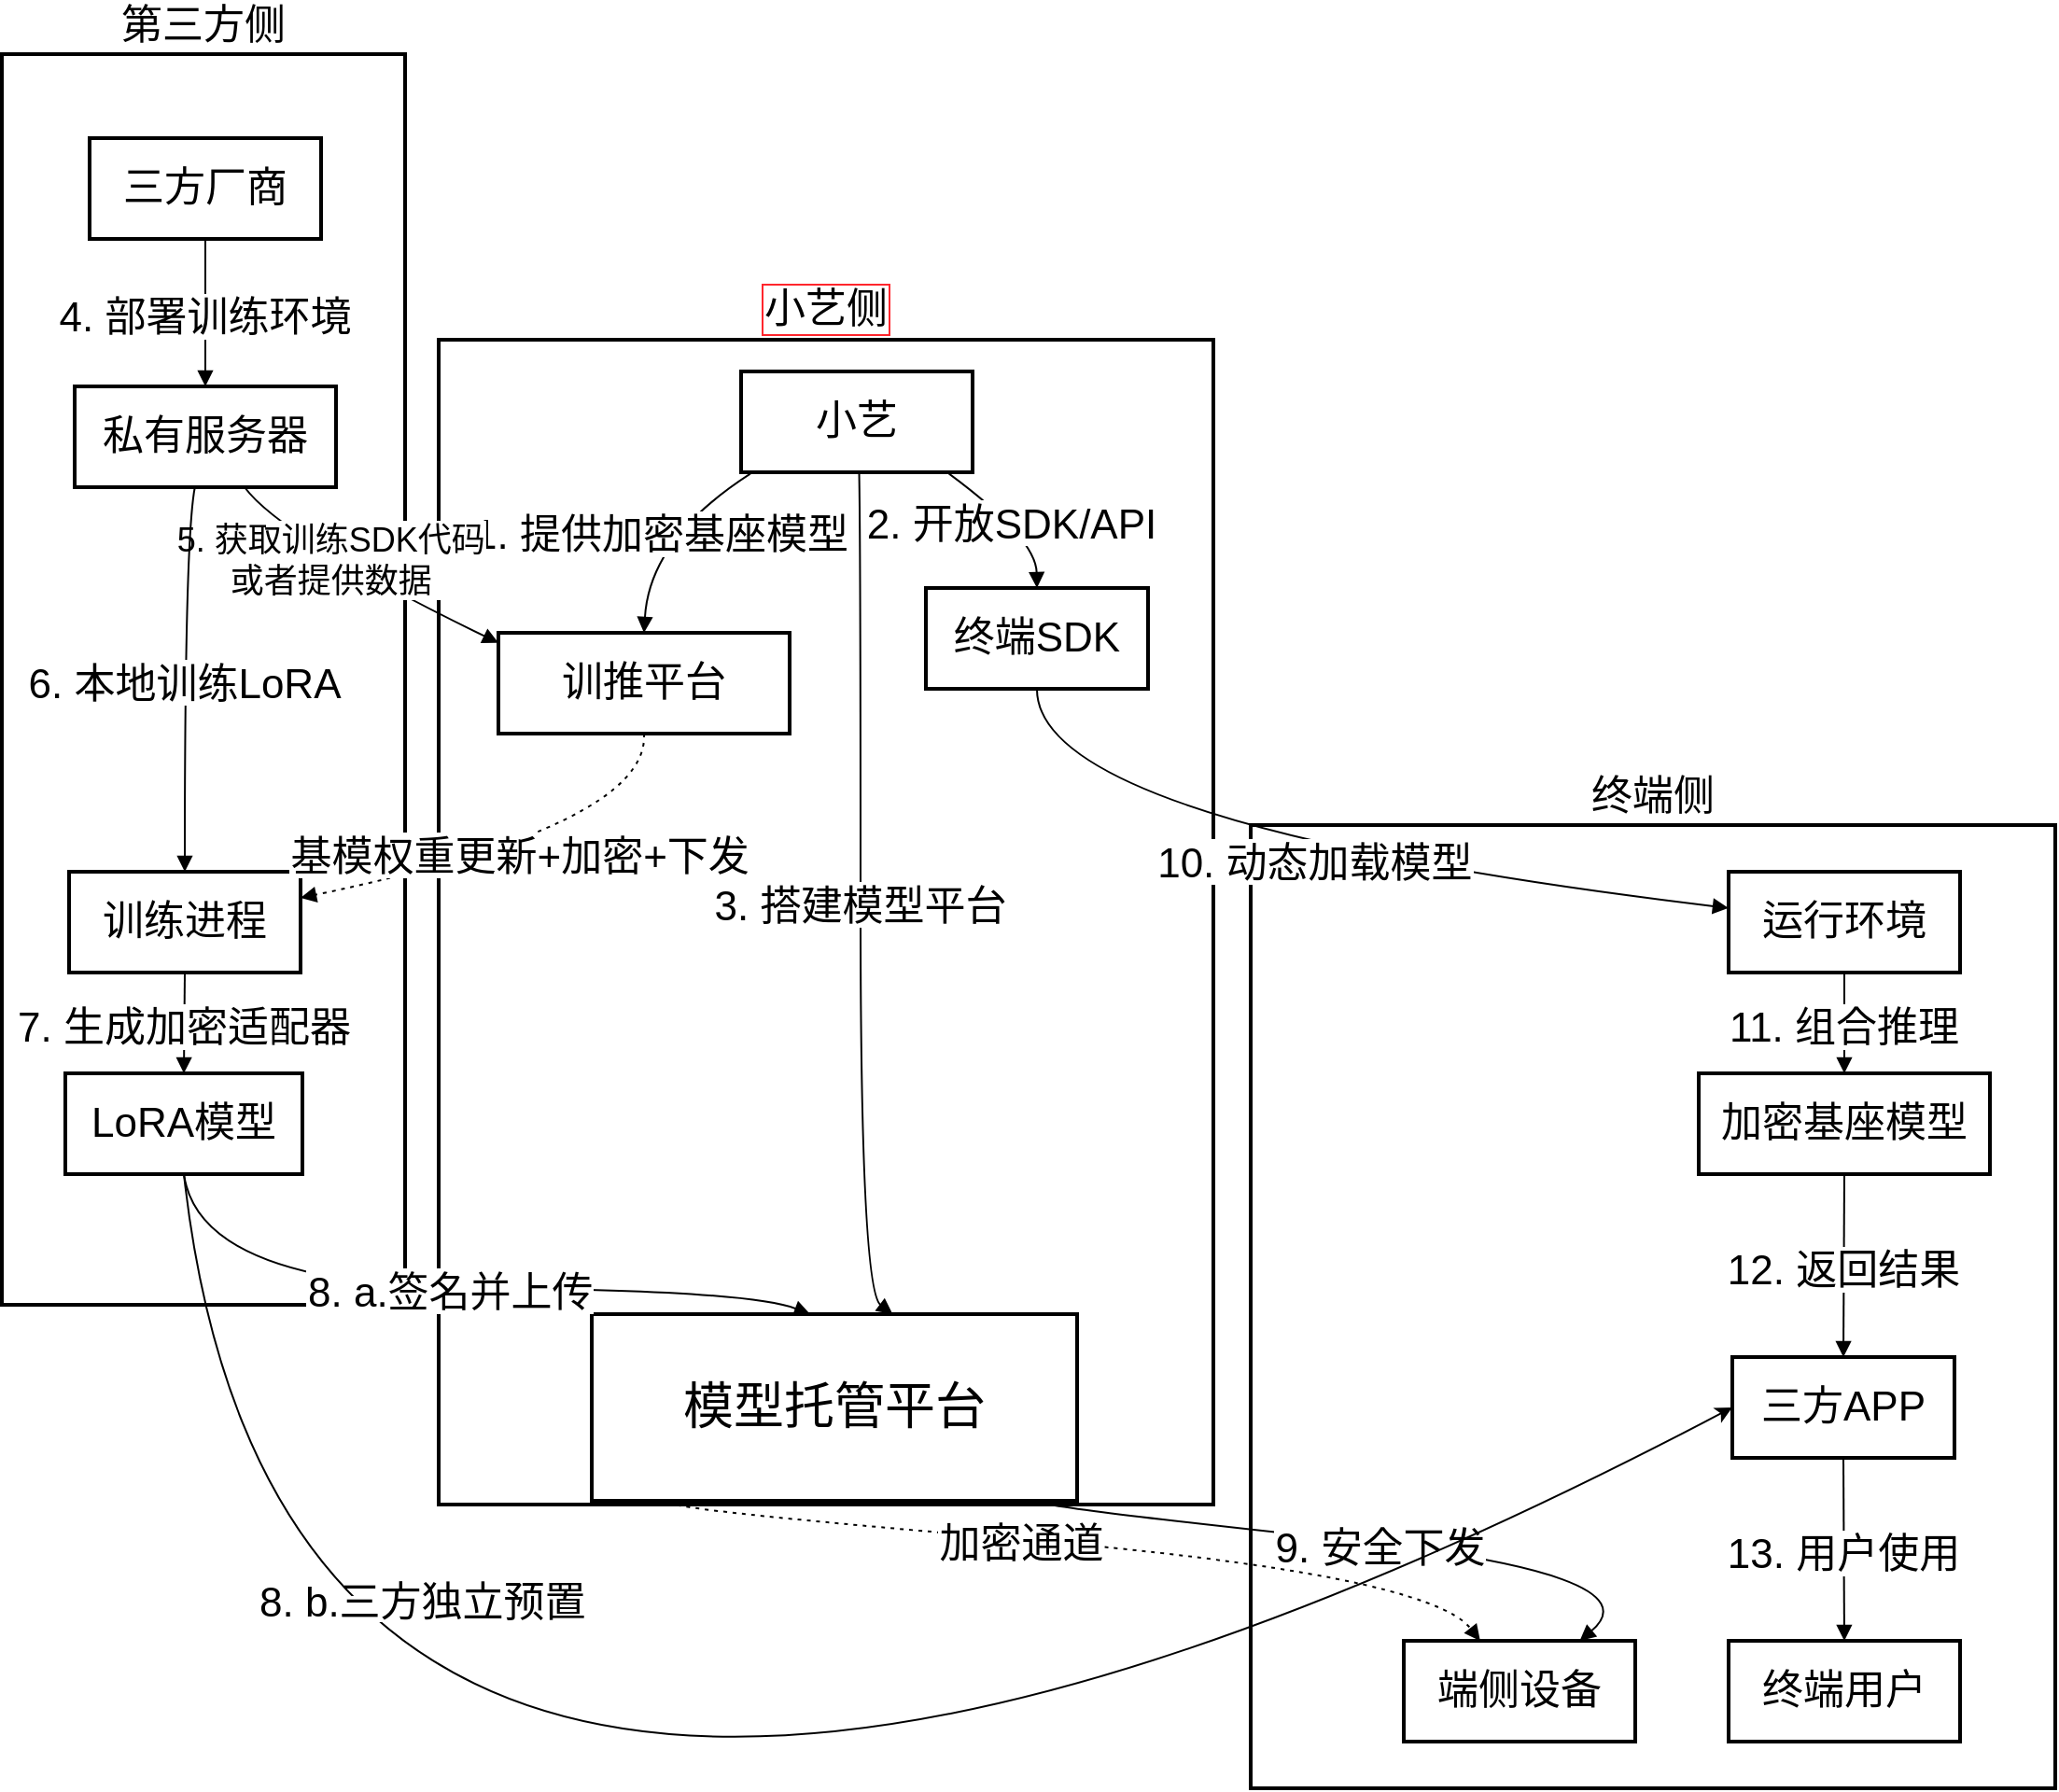 <mxfile version="26.0.13">
  <diagram name="第 1 页" id="PX5OH3Gvif42_RHEIpKi">
    <mxGraphModel dx="2440" dy="2517" grid="1" gridSize="10" guides="1" tooltips="1" connect="1" arrows="1" fold="1" page="1" pageScale="1" pageWidth="827" pageHeight="1169" math="0" shadow="0">
      <root>
        <mxCell id="0" />
        <mxCell id="1" parent="0" />
        <mxCell id="IDMFy60mEpOIKTwCdm0q-2" value="终端侧" style="whiteSpace=wrap;strokeWidth=2;labelPosition=center;verticalLabelPosition=top;align=center;verticalAlign=bottom;fontSize=22;" vertex="1" parent="1">
          <mxGeometry x="693" y="413" width="431" height="516" as="geometry" />
        </mxCell>
        <mxCell id="IDMFy60mEpOIKTwCdm0q-3" value="第三方侧" style="whiteSpace=wrap;strokeWidth=2;labelPosition=center;verticalLabelPosition=top;align=center;verticalAlign=bottom;fontSize=22;" vertex="1" parent="1">
          <mxGeometry x="24" width="216" height="670" as="geometry" />
        </mxCell>
        <mxCell id="IDMFy60mEpOIKTwCdm0q-4" value="小艺侧" style="whiteSpace=wrap;strokeWidth=2;labelPosition=center;verticalLabelPosition=top;align=center;verticalAlign=bottom;fontSize=22;labelBorderColor=#FF262D;labelBackgroundColor=default;" vertex="1" parent="1">
          <mxGeometry x="258" y="153" width="415" height="624" as="geometry" />
        </mxCell>
        <mxCell id="IDMFy60mEpOIKTwCdm0q-5" value="小艺" style="whiteSpace=wrap;strokeWidth=2;fontSize=22;" vertex="1" parent="1">
          <mxGeometry x="420" y="170" width="124" height="54" as="geometry" />
        </mxCell>
        <mxCell id="IDMFy60mEpOIKTwCdm0q-6" value="训推平台" style="whiteSpace=wrap;strokeWidth=2;fontSize=22;" vertex="1" parent="1">
          <mxGeometry x="290" y="310" width="156" height="54" as="geometry" />
        </mxCell>
        <mxCell id="IDMFy60mEpOIKTwCdm0q-7" value="终端SDK" style="whiteSpace=wrap;strokeWidth=2;fontSize=22;" vertex="1" parent="1">
          <mxGeometry x="519" y="286" width="119" height="54" as="geometry" />
        </mxCell>
        <mxCell id="IDMFy60mEpOIKTwCdm0q-8" value="模型托管平台" style="whiteSpace=wrap;strokeWidth=2;fontSize=27;" vertex="1" parent="1">
          <mxGeometry x="340" y="675" width="260" height="100" as="geometry" />
        </mxCell>
        <mxCell id="IDMFy60mEpOIKTwCdm0q-9" value="三方厂商" style="whiteSpace=wrap;strokeWidth=2;fontSize=22;" vertex="1" parent="1">
          <mxGeometry x="71" y="45" width="124" height="54" as="geometry" />
        </mxCell>
        <mxCell id="IDMFy60mEpOIKTwCdm0q-10" value="私有服务器" style="whiteSpace=wrap;strokeWidth=2;fontSize=22;" vertex="1" parent="1">
          <mxGeometry x="63" y="178" width="140" height="54" as="geometry" />
        </mxCell>
        <mxCell id="IDMFy60mEpOIKTwCdm0q-11" value="训练进程" style="whiteSpace=wrap;strokeWidth=2;fontSize=22;" vertex="1" parent="1">
          <mxGeometry x="60" y="438" width="124" height="54" as="geometry" />
        </mxCell>
        <mxCell id="IDMFy60mEpOIKTwCdm0q-12" value="LoRA模型" style="whiteSpace=wrap;strokeWidth=2;fontSize=22;" vertex="1" parent="1">
          <mxGeometry x="58" y="546" width="127" height="54" as="geometry" />
        </mxCell>
        <mxCell id="IDMFy60mEpOIKTwCdm0q-13" value="端侧设备" style="whiteSpace=wrap;strokeWidth=2;fontSize=22;" vertex="1" parent="1">
          <mxGeometry x="775" y="850" width="124" height="54" as="geometry" />
        </mxCell>
        <mxCell id="IDMFy60mEpOIKTwCdm0q-14" value="运行环境" style="whiteSpace=wrap;strokeWidth=2;fontSize=22;" vertex="1" parent="1">
          <mxGeometry x="949" y="438" width="124" height="54" as="geometry" />
        </mxCell>
        <mxCell id="IDMFy60mEpOIKTwCdm0q-15" value="加密基座模型" style="whiteSpace=wrap;strokeWidth=2;fontSize=22;" vertex="1" parent="1">
          <mxGeometry x="933" y="546" width="156" height="54" as="geometry" />
        </mxCell>
        <mxCell id="IDMFy60mEpOIKTwCdm0q-16" value="三方APP" style="whiteSpace=wrap;strokeWidth=2;fontSize=22;" vertex="1" parent="1">
          <mxGeometry x="951" y="698" width="119" height="54" as="geometry" />
        </mxCell>
        <mxCell id="IDMFy60mEpOIKTwCdm0q-17" value="终端用户" style="whiteSpace=wrap;strokeWidth=2;fontSize=22;" vertex="1" parent="1">
          <mxGeometry x="949" y="850" width="124" height="54" as="geometry" />
        </mxCell>
        <mxCell id="IDMFy60mEpOIKTwCdm0q-18" value="1. 提供加密基座模型" style="curved=1;startArrow=none;endArrow=block;exitX=0.05;exitY=1;entryX=0.5;entryY=0;rounded=0;fontSize=22;" edge="1" parent="1" source="IDMFy60mEpOIKTwCdm0q-5" target="IDMFy60mEpOIKTwCdm0q-6">
          <mxGeometry relative="1" as="geometry">
            <Array as="points">
              <mxPoint x="371" y="259" />
            </Array>
          </mxGeometry>
        </mxCell>
        <mxCell id="IDMFy60mEpOIKTwCdm0q-19" value="2. 开放SDK/API" style="curved=1;startArrow=none;endArrow=block;exitX=0.89;exitY=1;entryX=0.5;entryY=0;rounded=0;fontSize=22;" edge="1" parent="1" source="IDMFy60mEpOIKTwCdm0q-5" target="IDMFy60mEpOIKTwCdm0q-7">
          <mxGeometry relative="1" as="geometry">
            <Array as="points">
              <mxPoint x="578" y="259" />
            </Array>
          </mxGeometry>
        </mxCell>
        <mxCell id="IDMFy60mEpOIKTwCdm0q-20" value="3. 搭建模型平台" style="curved=1;startArrow=none;endArrow=block;exitX=0.51;exitY=1;entryX=0.62;entryY=0;rounded=0;fontSize=22;" edge="1" parent="1" source="IDMFy60mEpOIKTwCdm0q-5" target="IDMFy60mEpOIKTwCdm0q-8">
          <mxGeometry relative="1" as="geometry">
            <Array as="points">
              <mxPoint x="484" y="259" />
              <mxPoint x="484" y="662" />
            </Array>
          </mxGeometry>
        </mxCell>
        <mxCell id="IDMFy60mEpOIKTwCdm0q-21" value="4. 部署训练环境" style="curved=1;startArrow=none;endArrow=block;exitX=0.5;exitY=1;entryX=0.5;entryY=0;rounded=0;fontSize=22;" edge="1" parent="1" source="IDMFy60mEpOIKTwCdm0q-9" target="IDMFy60mEpOIKTwCdm0q-10">
          <mxGeometry relative="1" as="geometry">
            <Array as="points" />
          </mxGeometry>
        </mxCell>
        <mxCell id="IDMFy60mEpOIKTwCdm0q-22" value="5. 获取训练SDK代码&#xa;或者提供数据" style="curved=1;startArrow=none;endArrow=block;exitX=0.65;exitY=1;entryX=0;entryY=0.1;rounded=0;fontSize=18;" edge="1" parent="1" source="IDMFy60mEpOIKTwCdm0q-10" target="IDMFy60mEpOIKTwCdm0q-6">
          <mxGeometry x="-0.238" y="2" relative="1" as="geometry">
            <Array as="points">
              <mxPoint x="174" y="259" />
            </Array>
            <mxPoint as="offset" />
          </mxGeometry>
        </mxCell>
        <mxCell id="IDMFy60mEpOIKTwCdm0q-23" value="6. 本地训练LoRA" style="curved=1;startArrow=none;endArrow=block;exitX=0.46;exitY=1;entryX=0.5;entryY=0;rounded=0;fontSize=22;" edge="1" parent="1" source="IDMFy60mEpOIKTwCdm0q-10" target="IDMFy60mEpOIKTwCdm0q-11">
          <mxGeometry relative="1" as="geometry">
            <Array as="points">
              <mxPoint x="122" y="259" />
            </Array>
          </mxGeometry>
        </mxCell>
        <mxCell id="IDMFy60mEpOIKTwCdm0q-24" value="7. 生成加密适配器" style="curved=1;startArrow=none;endArrow=block;exitX=0.5;exitY=1;entryX=0.5;entryY=0;rounded=0;fontSize=22;" edge="1" parent="1" source="IDMFy60mEpOIKTwCdm0q-11" target="IDMFy60mEpOIKTwCdm0q-12">
          <mxGeometry relative="1" as="geometry">
            <Array as="points" />
          </mxGeometry>
        </mxCell>
        <mxCell id="IDMFy60mEpOIKTwCdm0q-25" value="8. a.签名并上传" style="curved=1;startArrow=none;endArrow=block;exitX=0.5;exitY=1;entryX=0.45;entryY=0;rounded=0;fontSize=22;exitDx=0;exitDy=0;" edge="1" parent="1" source="IDMFy60mEpOIKTwCdm0q-12" target="IDMFy60mEpOIKTwCdm0q-8">
          <mxGeometry relative="1" as="geometry">
            <Array as="points">
              <mxPoint x="130" y="660" />
              <mxPoint x="423" y="662" />
            </Array>
          </mxGeometry>
        </mxCell>
        <mxCell id="IDMFy60mEpOIKTwCdm0q-26" value="9. 安全下发" style="curved=1;startArrow=none;endArrow=block;exitX=0.92;exitY=1;entryX=0.76;entryY=0;rounded=0;fontSize=22;" edge="1" parent="1" source="IDMFy60mEpOIKTwCdm0q-8" target="IDMFy60mEpOIKTwCdm0q-13">
          <mxGeometry x="0.002" relative="1" as="geometry">
            <Array as="points">
              <mxPoint x="568" y="777" />
              <mxPoint x="912" y="814" />
            </Array>
            <mxPoint as="offset" />
          </mxGeometry>
        </mxCell>
        <mxCell id="IDMFy60mEpOIKTwCdm0q-27" value="10. 动态加载模型" style="curved=1;startArrow=none;endArrow=block;exitX=0.5;exitY=1;entryX=0;entryY=0.36;rounded=0;fontSize=22;" edge="1" parent="1" source="IDMFy60mEpOIKTwCdm0q-7" target="IDMFy60mEpOIKTwCdm0q-14">
          <mxGeometry relative="1" as="geometry">
            <Array as="points">
              <mxPoint x="578" y="413" />
            </Array>
          </mxGeometry>
        </mxCell>
        <mxCell id="IDMFy60mEpOIKTwCdm0q-28" value="11. 组合推理" style="curved=1;startArrow=none;endArrow=block;exitX=0.5;exitY=1;entryX=0.5;entryY=0;rounded=0;fontSize=22;" edge="1" parent="1" source="IDMFy60mEpOIKTwCdm0q-14" target="IDMFy60mEpOIKTwCdm0q-15">
          <mxGeometry relative="1" as="geometry">
            <Array as="points" />
          </mxGeometry>
        </mxCell>
        <mxCell id="IDMFy60mEpOIKTwCdm0q-29" value="12. 返回结果" style="curved=1;startArrow=none;endArrow=block;exitX=0.5;exitY=1;entryX=0.5;entryY=0;rounded=0;fontSize=22;" edge="1" parent="1" source="IDMFy60mEpOIKTwCdm0q-15" target="IDMFy60mEpOIKTwCdm0q-16">
          <mxGeometry relative="1" as="geometry">
            <Array as="points" />
          </mxGeometry>
        </mxCell>
        <mxCell id="IDMFy60mEpOIKTwCdm0q-30" value="13. 用户使用" style="curved=1;startArrow=none;endArrow=block;exitX=0.5;exitY=1;entryX=0.5;entryY=0;rounded=0;fontSize=22;" edge="1" parent="1" source="IDMFy60mEpOIKTwCdm0q-16" target="IDMFy60mEpOIKTwCdm0q-17">
          <mxGeometry relative="1" as="geometry">
            <Array as="points" />
          </mxGeometry>
        </mxCell>
        <mxCell id="IDMFy60mEpOIKTwCdm0q-31" value="加密通道" style="curved=1;dashed=1;dashPattern=2 3;startArrow=none;endArrow=block;exitX=0.19;exitY=1;entryX=0.33;entryY=0;rounded=0;fontSize=22;" edge="1" parent="1" source="IDMFy60mEpOIKTwCdm0q-8" target="IDMFy60mEpOIKTwCdm0q-13">
          <mxGeometry relative="1" as="geometry">
            <Array as="points">
              <mxPoint x="348" y="777" />
              <mxPoint x="788" y="814" />
            </Array>
          </mxGeometry>
        </mxCell>
        <mxCell id="IDMFy60mEpOIKTwCdm0q-32" value="基模权重更新+加密+下发" style="curved=1;dashed=1;dashPattern=2 3;startArrow=none;endArrow=block;exitX=0.5;exitY=1;entryX=1;entryY=0.26;rounded=0;fontSize=22;" edge="1" parent="1" source="IDMFy60mEpOIKTwCdm0q-6" target="IDMFy60mEpOIKTwCdm0q-11">
          <mxGeometry relative="1" as="geometry">
            <Array as="points">
              <mxPoint x="371" y="413" />
            </Array>
          </mxGeometry>
        </mxCell>
        <mxCell id="IDMFy60mEpOIKTwCdm0q-39" value="" style="curved=1;endArrow=classic;html=1;rounded=0;entryX=0;entryY=0.5;entryDx=0;entryDy=0;exitX=0.5;exitY=1;exitDx=0;exitDy=0;" edge="1" parent="1" source="IDMFy60mEpOIKTwCdm0q-12" target="IDMFy60mEpOIKTwCdm0q-16">
          <mxGeometry width="50" height="50" relative="1" as="geometry">
            <mxPoint x="150" y="600" as="sourcePoint" />
            <mxPoint x="525" y="570" as="targetPoint" />
            <Array as="points">
              <mxPoint x="180" y="1130" />
            </Array>
          </mxGeometry>
        </mxCell>
        <mxCell id="IDMFy60mEpOIKTwCdm0q-41" value="&lt;span style=&quot;color: rgb(0, 0, 0); font-family: Helvetica; font-style: normal; font-variant-ligatures: normal; font-variant-caps: normal; font-weight: 400; letter-spacing: normal; orphans: 2; text-align: center; text-indent: 0px; text-transform: none; widows: 2; word-spacing: 0px; -webkit-text-stroke-width: 0px; white-space: nowrap; background-color: rgb(255, 255, 255); text-decoration-thickness: initial; text-decoration-style: initial; text-decoration-color: initial; float: none; display: inline !important;&quot;&gt;&lt;font style=&quot;font-size: 22px;&quot;&gt;8. b.三方独立预置&lt;/font&gt;&lt;/span&gt;" style="text;whiteSpace=wrap;html=1;" vertex="1" parent="1">
          <mxGeometry x="160" y="810" width="170" height="50" as="geometry" />
        </mxCell>
      </root>
    </mxGraphModel>
  </diagram>
</mxfile>
